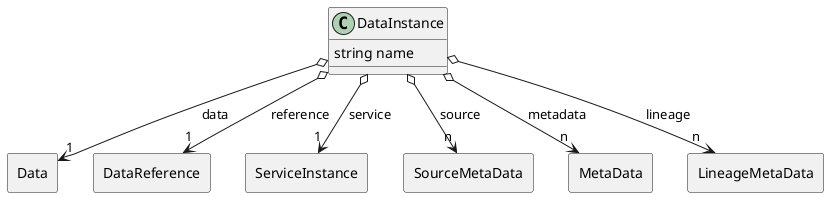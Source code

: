 @startuml

class "DataInstance" as Model {
 string name

 
}

rectangle "Data" as Data {
}

Model o--> "1" Data : data


rectangle "DataReference" as DataReference {
}

Model o--> "1" DataReference : reference


rectangle "ServiceInstance" as ServiceInstance {
}

Model o--> "1" ServiceInstance : service


rectangle "SourceMetaData" as SourceMetaData {
}

Model o--> "n" SourceMetaData : source


rectangle "MetaData" as MetaData {
}

Model o--> "n" MetaData : metadata


rectangle "LineageMetaData" as LineageMetaData {
}

Model o--> "n" LineageMetaData : lineage




@enduml
